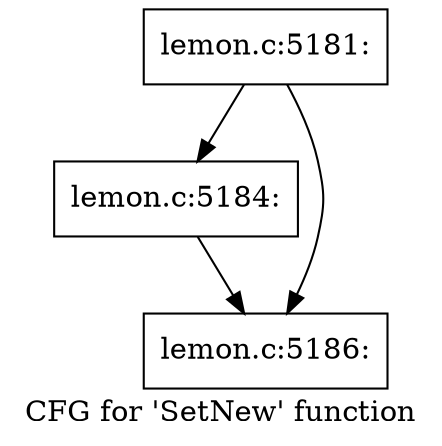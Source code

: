 digraph "CFG for 'SetNew' function" {
	label="CFG for 'SetNew' function";

	Node0x56256564ed70 [shape=record,label="{lemon.c:5181:}"];
	Node0x56256564ed70 -> Node0x562565659980;
	Node0x56256564ed70 -> Node0x5625656599d0;
	Node0x562565659980 [shape=record,label="{lemon.c:5184:}"];
	Node0x562565659980 -> Node0x5625656599d0;
	Node0x5625656599d0 [shape=record,label="{lemon.c:5186:}"];
}
